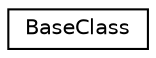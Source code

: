 digraph G
{
  edge [fontname="Helvetica",fontsize="10",labelfontname="Helvetica",labelfontsize="10"];
  node [fontname="Helvetica",fontsize="10",shape=record];
  rankdir="LR";
  Node1 [label="BaseClass",height=0.2,width=0.4,color="black", fillcolor="white", style="filled",URL="$struct_base_class.html"];
}
